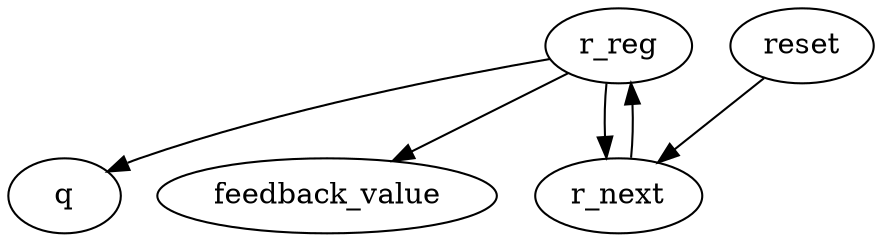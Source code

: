 strict digraph "" {
	r_reg -> q	[weight=1.0];
	r_reg -> r_next	[weight=11.0];
	r_reg -> feedback_value	[weight=1.0];
	r_next -> r_reg	[weight=1.0];
	reset -> r_next	[weight=1.0];
}
